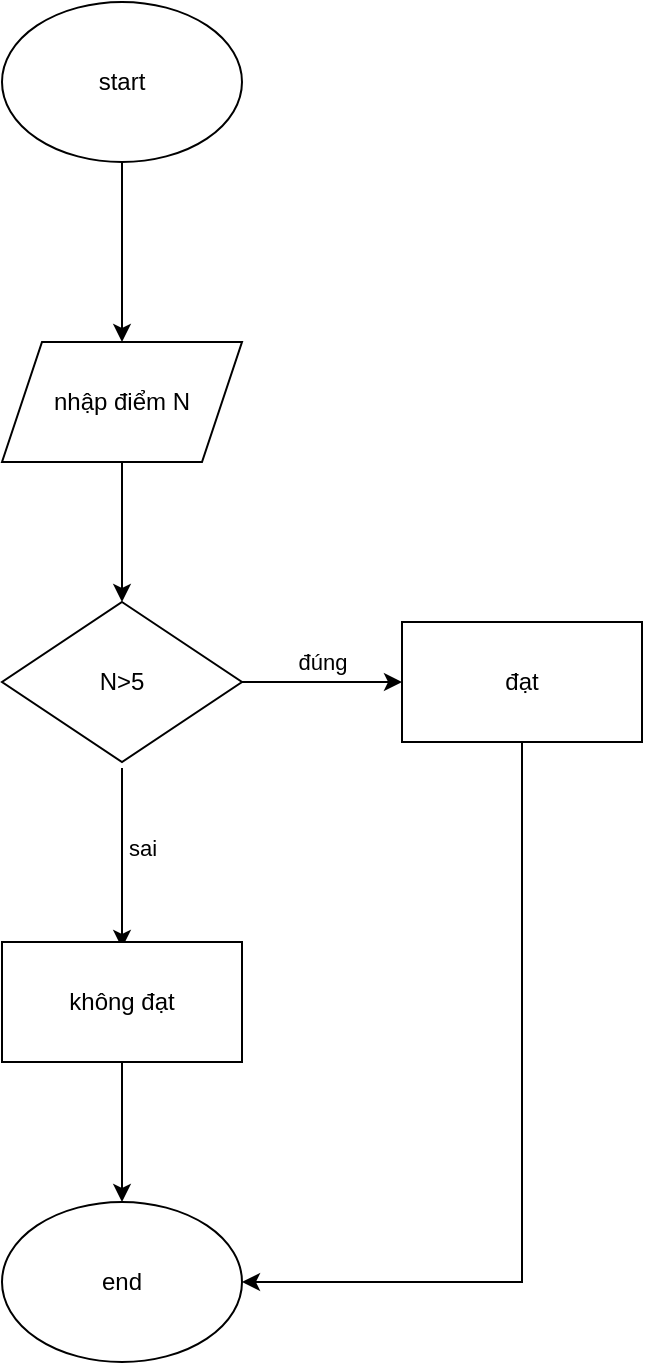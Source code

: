<mxfile version="24.8.6">
  <diagram id="C5RBs43oDa-KdzZeNtuy" name="Page-1">
    <mxGraphModel dx="654" dy="602" grid="1" gridSize="10" guides="1" tooltips="1" connect="1" arrows="1" fold="1" page="1" pageScale="1" pageWidth="827" pageHeight="1169" math="0" shadow="0">
      <root>
        <mxCell id="WIyWlLk6GJQsqaUBKTNV-0" />
        <mxCell id="WIyWlLk6GJQsqaUBKTNV-1" parent="WIyWlLk6GJQsqaUBKTNV-0" />
        <mxCell id="LYEASTRzJbjOI3aaaQNR-13" value="" style="edgeStyle=orthogonalEdgeStyle;rounded=0;orthogonalLoop=1;jettySize=auto;html=1;" edge="1" parent="WIyWlLk6GJQsqaUBKTNV-1" source="LYEASTRzJbjOI3aaaQNR-9" target="LYEASTRzJbjOI3aaaQNR-12">
          <mxGeometry relative="1" as="geometry" />
        </mxCell>
        <mxCell id="LYEASTRzJbjOI3aaaQNR-9" value="start" style="ellipse;whiteSpace=wrap;html=1;" vertex="1" parent="WIyWlLk6GJQsqaUBKTNV-1">
          <mxGeometry x="280" y="270" width="120" height="80" as="geometry" />
        </mxCell>
        <mxCell id="LYEASTRzJbjOI3aaaQNR-15" value="" style="edgeStyle=orthogonalEdgeStyle;rounded=0;orthogonalLoop=1;jettySize=auto;html=1;" edge="1" parent="WIyWlLk6GJQsqaUBKTNV-1" source="LYEASTRzJbjOI3aaaQNR-12" target="LYEASTRzJbjOI3aaaQNR-14">
          <mxGeometry relative="1" as="geometry" />
        </mxCell>
        <mxCell id="LYEASTRzJbjOI3aaaQNR-12" value="nhập điểm N" style="shape=parallelogram;perimeter=parallelogramPerimeter;whiteSpace=wrap;html=1;fixedSize=1;" vertex="1" parent="WIyWlLk6GJQsqaUBKTNV-1">
          <mxGeometry x="280" y="440" width="120" height="60" as="geometry" />
        </mxCell>
        <mxCell id="LYEASTRzJbjOI3aaaQNR-17" value="đúng" style="edgeStyle=orthogonalEdgeStyle;rounded=0;orthogonalLoop=1;jettySize=auto;html=1;" edge="1" parent="WIyWlLk6GJQsqaUBKTNV-1" source="LYEASTRzJbjOI3aaaQNR-14" target="LYEASTRzJbjOI3aaaQNR-16">
          <mxGeometry y="10" relative="1" as="geometry">
            <mxPoint as="offset" />
          </mxGeometry>
        </mxCell>
        <mxCell id="LYEASTRzJbjOI3aaaQNR-19" value="sai" style="edgeStyle=orthogonalEdgeStyle;rounded=0;orthogonalLoop=1;jettySize=auto;html=1;" edge="1" parent="WIyWlLk6GJQsqaUBKTNV-1">
          <mxGeometry x="-0.111" y="10" relative="1" as="geometry">
            <mxPoint x="340" y="653" as="sourcePoint" />
            <mxPoint x="340" y="743" as="targetPoint" />
            <mxPoint as="offset" />
          </mxGeometry>
        </mxCell>
        <mxCell id="LYEASTRzJbjOI3aaaQNR-14" value="N&amp;gt;5" style="rhombus;whiteSpace=wrap;html=1;" vertex="1" parent="WIyWlLk6GJQsqaUBKTNV-1">
          <mxGeometry x="280" y="570" width="120" height="80" as="geometry" />
        </mxCell>
        <mxCell id="LYEASTRzJbjOI3aaaQNR-22" style="edgeStyle=orthogonalEdgeStyle;rounded=0;orthogonalLoop=1;jettySize=auto;html=1;exitX=0.5;exitY=1;exitDx=0;exitDy=0;entryX=1;entryY=0.5;entryDx=0;entryDy=0;" edge="1" parent="WIyWlLk6GJQsqaUBKTNV-1" source="LYEASTRzJbjOI3aaaQNR-16" target="LYEASTRzJbjOI3aaaQNR-20">
          <mxGeometry relative="1" as="geometry" />
        </mxCell>
        <mxCell id="LYEASTRzJbjOI3aaaQNR-16" value="đạt" style="whiteSpace=wrap;html=1;" vertex="1" parent="WIyWlLk6GJQsqaUBKTNV-1">
          <mxGeometry x="480" y="580" width="120" height="60" as="geometry" />
        </mxCell>
        <mxCell id="LYEASTRzJbjOI3aaaQNR-21" value="" style="edgeStyle=orthogonalEdgeStyle;rounded=0;orthogonalLoop=1;jettySize=auto;html=1;" edge="1" parent="WIyWlLk6GJQsqaUBKTNV-1" source="LYEASTRzJbjOI3aaaQNR-18" target="LYEASTRzJbjOI3aaaQNR-20">
          <mxGeometry relative="1" as="geometry" />
        </mxCell>
        <mxCell id="LYEASTRzJbjOI3aaaQNR-18" value="không đạt" style="whiteSpace=wrap;html=1;" vertex="1" parent="WIyWlLk6GJQsqaUBKTNV-1">
          <mxGeometry x="280" y="740" width="120" height="60" as="geometry" />
        </mxCell>
        <mxCell id="LYEASTRzJbjOI3aaaQNR-20" value="end" style="ellipse;whiteSpace=wrap;html=1;" vertex="1" parent="WIyWlLk6GJQsqaUBKTNV-1">
          <mxGeometry x="280" y="870" width="120" height="80" as="geometry" />
        </mxCell>
      </root>
    </mxGraphModel>
  </diagram>
</mxfile>

